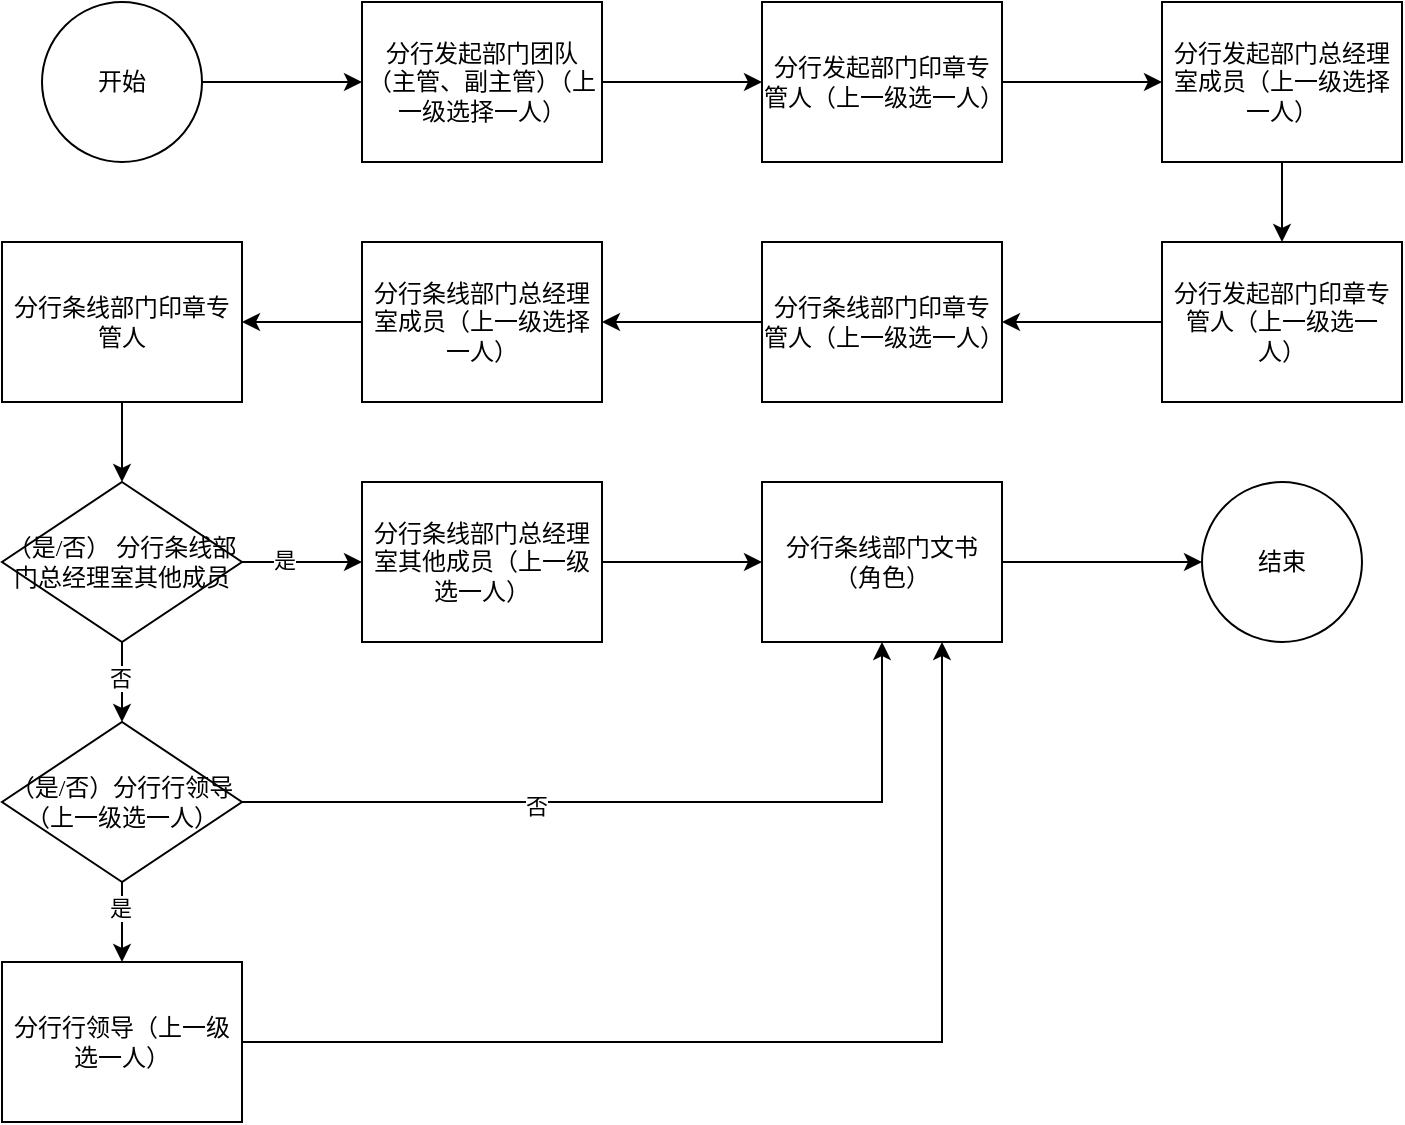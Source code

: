 <mxfile version="22.0.4" type="github">
  <diagram id="C5RBs43oDa-KdzZeNtuy" name="Page-1">
    <mxGraphModel dx="1707" dy="446" grid="1" gridSize="10" guides="0" tooltips="1" connect="1" arrows="1" fold="1" page="1" pageScale="1" pageWidth="827" pageHeight="1169" math="0" shadow="0">
      <root>
        <mxCell id="WIyWlLk6GJQsqaUBKTNV-0" />
        <mxCell id="WIyWlLk6GJQsqaUBKTNV-1" parent="WIyWlLk6GJQsqaUBKTNV-0" />
        <mxCell id="aFLIIAByUZA1Mm9ce-r7-23" style="edgeStyle=orthogonalEdgeStyle;rounded=0;orthogonalLoop=1;jettySize=auto;html=1;entryX=0;entryY=0.5;entryDx=0;entryDy=0;" parent="WIyWlLk6GJQsqaUBKTNV-1" source="aFLIIAByUZA1Mm9ce-r7-24" target="aFLIIAByUZA1Mm9ce-r7-26" edge="1">
          <mxGeometry relative="1" as="geometry" />
        </mxCell>
        <mxCell id="aFLIIAByUZA1Mm9ce-r7-24" value="开始" style="ellipse;whiteSpace=wrap;html=1;aspect=fixed;" parent="WIyWlLk6GJQsqaUBKTNV-1" vertex="1">
          <mxGeometry y="40" width="80" height="80" as="geometry" />
        </mxCell>
        <mxCell id="aFLIIAByUZA1Mm9ce-r7-25" style="edgeStyle=orthogonalEdgeStyle;rounded=0;orthogonalLoop=1;jettySize=auto;html=1;entryX=0;entryY=0.5;entryDx=0;entryDy=0;" parent="WIyWlLk6GJQsqaUBKTNV-1" source="aFLIIAByUZA1Mm9ce-r7-26" target="aFLIIAByUZA1Mm9ce-r7-28" edge="1">
          <mxGeometry relative="1" as="geometry" />
        </mxCell>
        <mxCell id="aFLIIAByUZA1Mm9ce-r7-26" value="&lt;p class=&quot;MsoNormal&quot;&gt;分行发起部门团队（主管、副主管）（上一级选择一人）&lt;/p&gt;" style="rounded=0;whiteSpace=wrap;html=1;" parent="WIyWlLk6GJQsqaUBKTNV-1" vertex="1">
          <mxGeometry x="160" y="40" width="120" height="80" as="geometry" />
        </mxCell>
        <mxCell id="aFLIIAByUZA1Mm9ce-r7-47" style="edgeStyle=orthogonalEdgeStyle;rounded=0;orthogonalLoop=1;jettySize=auto;html=1;entryX=0;entryY=0.5;entryDx=0;entryDy=0;" parent="WIyWlLk6GJQsqaUBKTNV-1" source="aFLIIAByUZA1Mm9ce-r7-28" target="aFLIIAByUZA1Mm9ce-r7-46" edge="1">
          <mxGeometry relative="1" as="geometry" />
        </mxCell>
        <mxCell id="aFLIIAByUZA1Mm9ce-r7-28" value="&lt;p class=&quot;MsoNormal&quot;&gt;分行发起部门印章专管人（上一级选一人）&lt;/p&gt;" style="rounded=0;whiteSpace=wrap;html=1;" parent="WIyWlLk6GJQsqaUBKTNV-1" vertex="1">
          <mxGeometry x="360" y="40" width="120" height="80" as="geometry" />
        </mxCell>
        <mxCell id="aFLIIAByUZA1Mm9ce-r7-50" style="edgeStyle=orthogonalEdgeStyle;rounded=0;orthogonalLoop=1;jettySize=auto;html=1;entryX=1;entryY=0.5;entryDx=0;entryDy=0;" parent="WIyWlLk6GJQsqaUBKTNV-1" source="aFLIIAByUZA1Mm9ce-r7-32" target="aFLIIAByUZA1Mm9ce-r7-37" edge="1">
          <mxGeometry relative="1" as="geometry" />
        </mxCell>
        <mxCell id="aFLIIAByUZA1Mm9ce-r7-32" value="&lt;p class=&quot;MsoNormal&quot;&gt;分行发起部门印章专管人（上一级选一人）&lt;br&gt;&lt;/p&gt;" style="rounded=0;whiteSpace=wrap;html=1;" parent="WIyWlLk6GJQsqaUBKTNV-1" vertex="1">
          <mxGeometry x="560" y="160" width="120" height="80" as="geometry" />
        </mxCell>
        <mxCell id="aFLIIAByUZA1Mm9ce-r7-52" style="edgeStyle=orthogonalEdgeStyle;rounded=0;orthogonalLoop=1;jettySize=auto;html=1;entryX=1;entryY=0.5;entryDx=0;entryDy=0;" parent="WIyWlLk6GJQsqaUBKTNV-1" source="aFLIIAByUZA1Mm9ce-r7-37" target="aFLIIAByUZA1Mm9ce-r7-51" edge="1">
          <mxGeometry relative="1" as="geometry" />
        </mxCell>
        <mxCell id="aFLIIAByUZA1Mm9ce-r7-37" value="&lt;font style=&quot;border-color: var(--border-color);&quot; face=&quot;宋体&quot;&gt;分行条线部门印章专管人（上一级选一人）&lt;/font&gt;" style="rounded=0;whiteSpace=wrap;html=1;" parent="WIyWlLk6GJQsqaUBKTNV-1" vertex="1">
          <mxGeometry x="360" y="160" width="120" height="80" as="geometry" />
        </mxCell>
        <mxCell id="x7X8opZ0zH8wutklsRME-14" style="edgeStyle=orthogonalEdgeStyle;rounded=0;orthogonalLoop=1;jettySize=auto;html=1;exitX=0.5;exitY=1;exitDx=0;exitDy=0;entryX=0.5;entryY=0;entryDx=0;entryDy=0;" edge="1" parent="WIyWlLk6GJQsqaUBKTNV-1" source="aFLIIAByUZA1Mm9ce-r7-44" target="aFLIIAByUZA1Mm9ce-r7-54">
          <mxGeometry relative="1" as="geometry" />
        </mxCell>
        <mxCell id="aFLIIAByUZA1Mm9ce-r7-44" value="&lt;p class=&quot;MsoNormal&quot;&gt;分行条线部门印章专管人&lt;/p&gt;" style="rounded=0;whiteSpace=wrap;html=1;strokeColor=default;" parent="WIyWlLk6GJQsqaUBKTNV-1" vertex="1">
          <mxGeometry x="-20" y="160" width="120" height="80" as="geometry" />
        </mxCell>
        <mxCell id="aFLIIAByUZA1Mm9ce-r7-48" style="edgeStyle=orthogonalEdgeStyle;rounded=0;orthogonalLoop=1;jettySize=auto;html=1;entryX=0.5;entryY=0;entryDx=0;entryDy=0;" parent="WIyWlLk6GJQsqaUBKTNV-1" source="aFLIIAByUZA1Mm9ce-r7-46" target="aFLIIAByUZA1Mm9ce-r7-32" edge="1">
          <mxGeometry relative="1" as="geometry" />
        </mxCell>
        <mxCell id="aFLIIAByUZA1Mm9ce-r7-46" value="&lt;p class=&quot;MsoNormal&quot;&gt;&lt;font face=&quot;宋体&quot;&gt;分行发起部门总经理室成员（上一级选择一人）&lt;/font&gt;&lt;br&gt;&lt;/p&gt;" style="rounded=0;whiteSpace=wrap;html=1;" parent="WIyWlLk6GJQsqaUBKTNV-1" vertex="1">
          <mxGeometry x="560" y="40" width="120" height="80" as="geometry" />
        </mxCell>
        <mxCell id="x7X8opZ0zH8wutklsRME-13" style="edgeStyle=orthogonalEdgeStyle;rounded=0;orthogonalLoop=1;jettySize=auto;html=1;exitX=0;exitY=0.5;exitDx=0;exitDy=0;" edge="1" parent="WIyWlLk6GJQsqaUBKTNV-1" source="aFLIIAByUZA1Mm9ce-r7-51">
          <mxGeometry relative="1" as="geometry">
            <mxPoint x="100" y="200" as="targetPoint" />
          </mxGeometry>
        </mxCell>
        <mxCell id="aFLIIAByUZA1Mm9ce-r7-51" value="&lt;p class=&quot;MsoNormal&quot;&gt;&lt;font face=&quot;宋体&quot;&gt;分行条线部门总经理室成员（上一级选择一人）&lt;/font&gt;&lt;br&gt;&lt;/p&gt;" style="rounded=0;whiteSpace=wrap;html=1;" parent="WIyWlLk6GJQsqaUBKTNV-1" vertex="1">
          <mxGeometry x="160" y="160" width="120" height="80" as="geometry" />
        </mxCell>
        <mxCell id="x7X8opZ0zH8wutklsRME-27" style="edgeStyle=orthogonalEdgeStyle;rounded=0;orthogonalLoop=1;jettySize=auto;html=1;entryX=0.5;entryY=1;entryDx=0;entryDy=0;" edge="1" parent="WIyWlLk6GJQsqaUBKTNV-1" source="aFLIIAByUZA1Mm9ce-r7-54" target="x7X8opZ0zH8wutklsRME-7">
          <mxGeometry relative="1" as="geometry" />
        </mxCell>
        <mxCell id="x7X8opZ0zH8wutklsRME-28" value="否" style="edgeLabel;html=1;align=center;verticalAlign=middle;resizable=0;points=[];" vertex="1" connectable="0" parent="x7X8opZ0zH8wutklsRME-27">
          <mxGeometry x="-0.1" y="-1" relative="1" as="geometry">
            <mxPoint as="offset" />
          </mxGeometry>
        </mxCell>
        <mxCell id="aFLIIAByUZA1Mm9ce-r7-54" value="&lt;p class=&quot;MsoNormal&quot;&gt;&lt;font face=&quot;宋体&quot;&gt;（是&lt;/font&gt;&lt;font face=&quot;宋体&quot;&gt;/否） 分行条线部门总经理室其他成员&lt;/font&gt;&lt;/p&gt;" style="rhombus;whiteSpace=wrap;html=1;" parent="WIyWlLk6GJQsqaUBKTNV-1" vertex="1">
          <mxGeometry x="-20" y="280" width="120" height="80" as="geometry" />
        </mxCell>
        <mxCell id="x7X8opZ0zH8wutklsRME-16" style="edgeStyle=orthogonalEdgeStyle;rounded=0;orthogonalLoop=1;jettySize=auto;html=1;entryX=0;entryY=0.5;entryDx=0;entryDy=0;" edge="1" parent="WIyWlLk6GJQsqaUBKTNV-1" source="x7X8opZ0zH8wutklsRME-1" target="x7X8opZ0zH8wutklsRME-4">
          <mxGeometry relative="1" as="geometry" />
        </mxCell>
        <mxCell id="x7X8opZ0zH8wutklsRME-1" value="&lt;p class=&quot;MsoNormal&quot;&gt;&lt;font face=&quot;宋体&quot;&gt;分行条线部门总经理室其他成员（上一级选一人）&lt;/font&gt;&lt;br&gt;&lt;/p&gt;" style="rounded=0;whiteSpace=wrap;html=1;" vertex="1" parent="WIyWlLk6GJQsqaUBKTNV-1">
          <mxGeometry x="160" y="280" width="120" height="80" as="geometry" />
        </mxCell>
        <mxCell id="x7X8opZ0zH8wutklsRME-2" value="" style="endArrow=classic;html=1;rounded=0;exitX=1;exitY=0.5;exitDx=0;exitDy=0;entryX=0;entryY=0.5;entryDx=0;entryDy=0;" edge="1" parent="WIyWlLk6GJQsqaUBKTNV-1" source="aFLIIAByUZA1Mm9ce-r7-54" target="x7X8opZ0zH8wutklsRME-1">
          <mxGeometry width="50" height="50" relative="1" as="geometry">
            <mxPoint x="390" y="360" as="sourcePoint" />
            <mxPoint x="440" y="310" as="targetPoint" />
          </mxGeometry>
        </mxCell>
        <mxCell id="x7X8opZ0zH8wutklsRME-3" value="是" style="edgeLabel;html=1;align=center;verticalAlign=middle;resizable=0;points=[];" vertex="1" connectable="0" parent="x7X8opZ0zH8wutklsRME-2">
          <mxGeometry x="-0.3" y="1" relative="1" as="geometry">
            <mxPoint as="offset" />
          </mxGeometry>
        </mxCell>
        <mxCell id="x7X8opZ0zH8wutklsRME-32" style="edgeStyle=orthogonalEdgeStyle;rounded=0;orthogonalLoop=1;jettySize=auto;html=1;entryX=0;entryY=0.5;entryDx=0;entryDy=0;" edge="1" parent="WIyWlLk6GJQsqaUBKTNV-1" source="x7X8opZ0zH8wutklsRME-4" target="x7X8opZ0zH8wutklsRME-23">
          <mxGeometry relative="1" as="geometry" />
        </mxCell>
        <mxCell id="x7X8opZ0zH8wutklsRME-4" value="&lt;p class=&quot;MsoNormal&quot;&gt;分行条线部门文书（角色）&lt;/p&gt;" style="rounded=0;whiteSpace=wrap;html=1;" vertex="1" parent="WIyWlLk6GJQsqaUBKTNV-1">
          <mxGeometry x="360" y="280" width="120" height="80" as="geometry" />
        </mxCell>
        <mxCell id="x7X8opZ0zH8wutklsRME-20" style="edgeStyle=orthogonalEdgeStyle;rounded=0;orthogonalLoop=1;jettySize=auto;html=1;entryX=0.5;entryY=0;entryDx=0;entryDy=0;" edge="1" parent="WIyWlLk6GJQsqaUBKTNV-1" source="x7X8opZ0zH8wutklsRME-7" target="x7X8opZ0zH8wutklsRME-11">
          <mxGeometry relative="1" as="geometry" />
        </mxCell>
        <mxCell id="x7X8opZ0zH8wutklsRME-21" value="是" style="edgeLabel;html=1;align=center;verticalAlign=middle;resizable=0;points=[];" vertex="1" connectable="0" parent="x7X8opZ0zH8wutklsRME-20">
          <mxGeometry x="-0.35" y="-1" relative="1" as="geometry">
            <mxPoint as="offset" />
          </mxGeometry>
        </mxCell>
        <mxCell id="x7X8opZ0zH8wutklsRME-29" style="edgeStyle=orthogonalEdgeStyle;rounded=0;orthogonalLoop=1;jettySize=auto;html=1;entryX=0.5;entryY=1;entryDx=0;entryDy=0;" edge="1" parent="WIyWlLk6GJQsqaUBKTNV-1" source="x7X8opZ0zH8wutklsRME-7" target="x7X8opZ0zH8wutklsRME-4">
          <mxGeometry relative="1" as="geometry" />
        </mxCell>
        <mxCell id="x7X8opZ0zH8wutklsRME-30" value="否" style="edgeLabel;html=1;align=center;verticalAlign=middle;resizable=0;points=[];" vertex="1" connectable="0" parent="x7X8opZ0zH8wutklsRME-29">
          <mxGeometry x="-0.265" y="-2" relative="1" as="geometry">
            <mxPoint as="offset" />
          </mxGeometry>
        </mxCell>
        <mxCell id="x7X8opZ0zH8wutklsRME-7" value="&lt;p class=&quot;MsoNormal&quot;&gt;&lt;font face=&quot;宋体&quot;&gt;（是&lt;/font&gt;&lt;font face=&quot;宋体&quot;&gt;/否）分行行领导（上一级选一人）&lt;/font&gt;&lt;/p&gt;" style="rhombus;whiteSpace=wrap;html=1;direction=west;" vertex="1" parent="WIyWlLk6GJQsqaUBKTNV-1">
          <mxGeometry x="-20" y="400" width="120" height="80" as="geometry" />
        </mxCell>
        <mxCell id="x7X8opZ0zH8wutklsRME-31" style="edgeStyle=orthogonalEdgeStyle;rounded=0;orthogonalLoop=1;jettySize=auto;html=1;entryX=0.75;entryY=1;entryDx=0;entryDy=0;" edge="1" parent="WIyWlLk6GJQsqaUBKTNV-1" source="x7X8opZ0zH8wutklsRME-11" target="x7X8opZ0zH8wutklsRME-4">
          <mxGeometry relative="1" as="geometry" />
        </mxCell>
        <mxCell id="x7X8opZ0zH8wutklsRME-11" value="&lt;p class=&quot;MsoNormal&quot;&gt;分行行领导（上一级选一人）&lt;/p&gt;" style="rounded=0;whiteSpace=wrap;html=1;" vertex="1" parent="WIyWlLk6GJQsqaUBKTNV-1">
          <mxGeometry x="-20" y="520" width="120" height="80" as="geometry" />
        </mxCell>
        <mxCell id="x7X8opZ0zH8wutklsRME-23" value="结束" style="ellipse;whiteSpace=wrap;html=1;aspect=fixed;" vertex="1" parent="WIyWlLk6GJQsqaUBKTNV-1">
          <mxGeometry x="580" y="280" width="80" height="80" as="geometry" />
        </mxCell>
      </root>
    </mxGraphModel>
  </diagram>
</mxfile>
